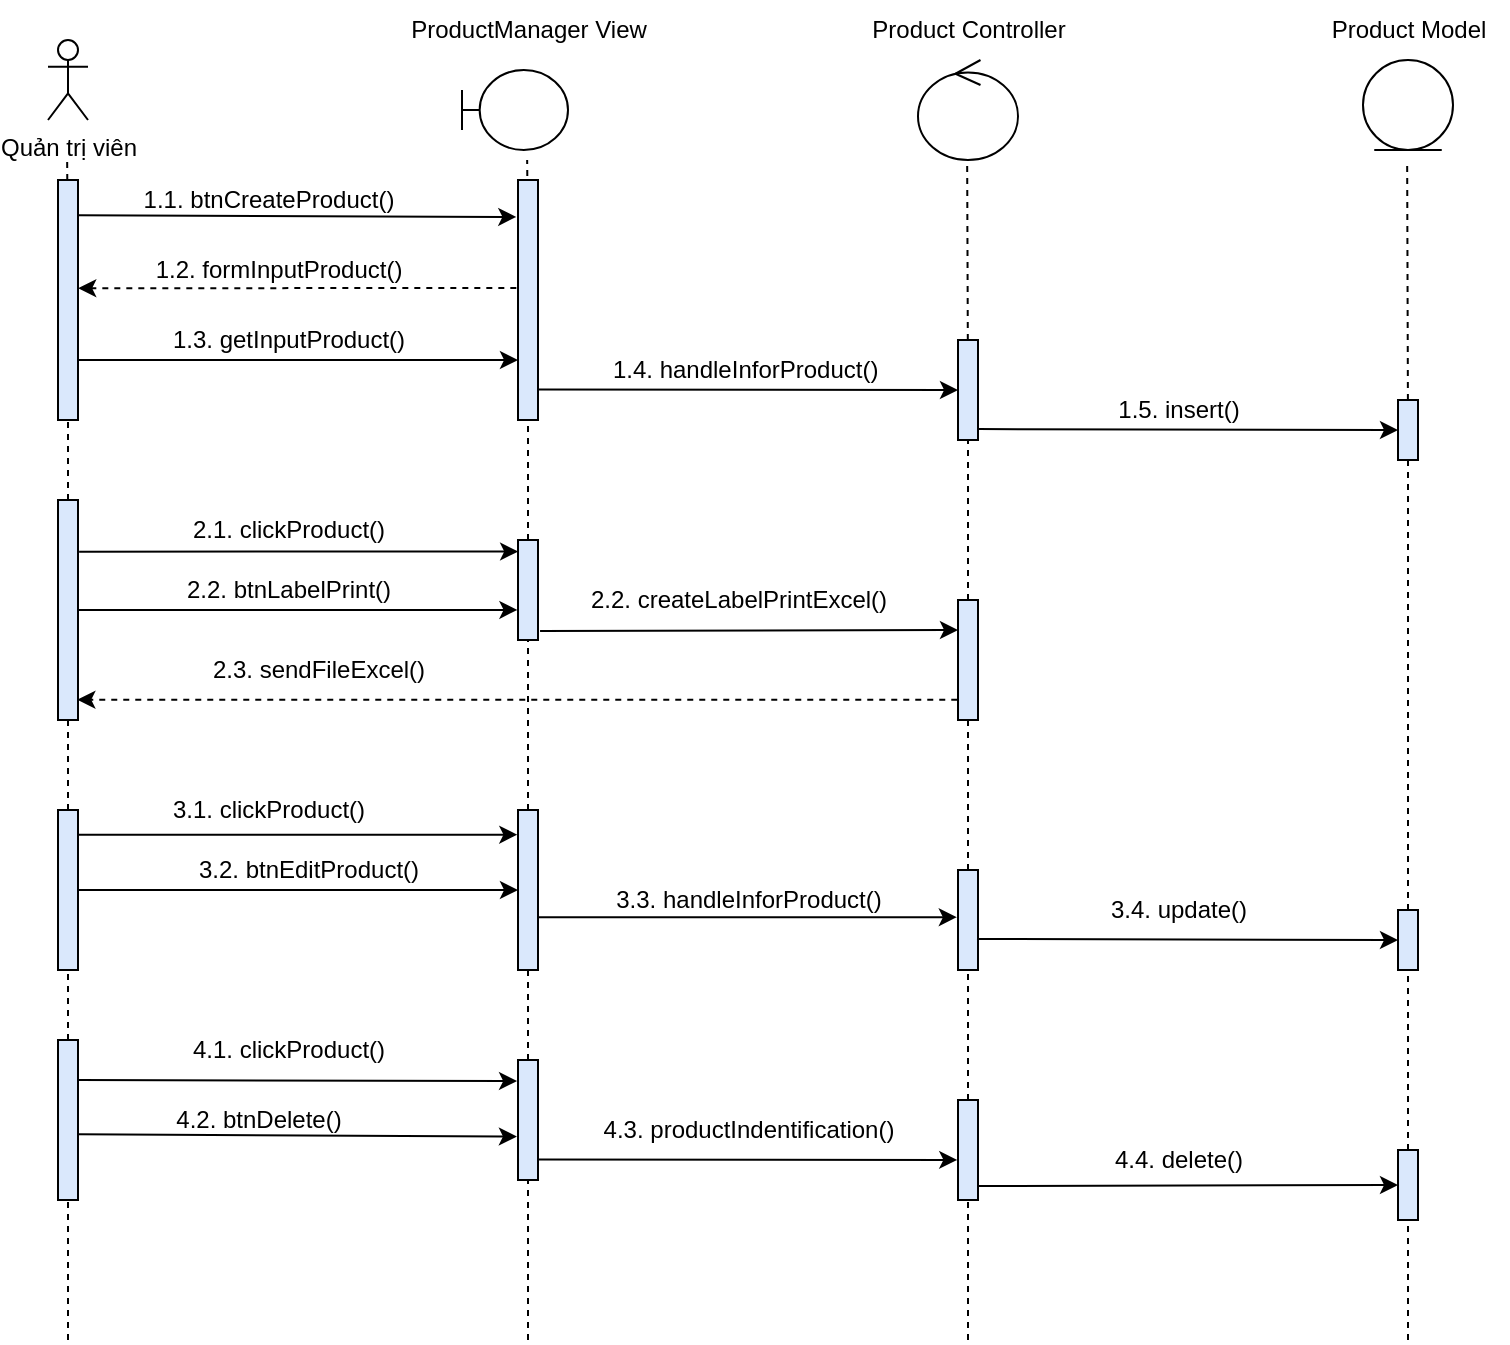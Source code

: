 <mxfile version="20.6.0" type="google"><diagram id="KfgxXv5icsf5Ew16Bws6" name="Trang-1"><mxGraphModel grid="1" page="1" gridSize="10" guides="1" tooltips="1" connect="1" arrows="1" fold="1" pageScale="1" pageWidth="827" pageHeight="1169" math="0" shadow="0"><root><mxCell id="0"/><mxCell id="1" parent="0"/><mxCell id="RIBhqkLaFPJIemrYLtE8-1" value="" style="endArrow=none;dashed=1;html=1;rounded=0;startArrow=none;" edge="1" parent="1" source="RIBhqkLaFPJIemrYLtE8-70" target="RIBhqkLaFPJIemrYLtE8-52"><mxGeometry width="50" height="50" relative="1" as="geometry"><mxPoint x="439.58" y="600.693" as="sourcePoint"/><mxPoint x="439.58" y="210" as="targetPoint"/></mxGeometry></mxCell><mxCell id="RIBhqkLaFPJIemrYLtE8-2" value="Quản trị viên" style="shape=umlActor;verticalLabelPosition=bottom;verticalAlign=top;html=1;outlineConnect=0;" vertex="1" parent="1"><mxGeometry x="200" y="150" width="20" height="40" as="geometry"/></mxCell><mxCell id="RIBhqkLaFPJIemrYLtE8-3" value="" style="endArrow=none;dashed=1;html=1;rounded=0;startArrow=none;" edge="1" parent="1" source="RIBhqkLaFPJIemrYLtE8-7"><mxGeometry width="50" height="50" relative="1" as="geometry"><mxPoint x="209.58" y="600.693" as="sourcePoint"/><mxPoint x="209.58" y="210" as="targetPoint"/></mxGeometry></mxCell><mxCell id="RIBhqkLaFPJIemrYLtE8-4" value="" style="endArrow=none;dashed=1;html=1;rounded=0;startArrow=none;" edge="1" parent="1" source="RIBhqkLaFPJIemrYLtE8-52"><mxGeometry width="50" height="50" relative="1" as="geometry"><mxPoint x="439.58" y="600.693" as="sourcePoint"/><mxPoint x="439.58" y="210" as="targetPoint"/></mxGeometry></mxCell><mxCell id="RIBhqkLaFPJIemrYLtE8-5" value="" style="endArrow=none;dashed=1;html=1;rounded=0;startArrow=none;" edge="1" parent="1" source="RIBhqkLaFPJIemrYLtE8-11"><mxGeometry width="50" height="50" relative="1" as="geometry"><mxPoint x="659.58" y="600.003" as="sourcePoint"/><mxPoint x="659.58" y="209.31" as="targetPoint"/></mxGeometry></mxCell><mxCell id="RIBhqkLaFPJIemrYLtE8-6" value="" style="endArrow=none;dashed=1;html=1;rounded=0;startArrow=none;" edge="1" parent="1" source="RIBhqkLaFPJIemrYLtE8-16"><mxGeometry width="50" height="50" relative="1" as="geometry"><mxPoint x="879.58" y="600.693" as="sourcePoint"/><mxPoint x="879.58" y="210" as="targetPoint"/></mxGeometry></mxCell><mxCell id="RIBhqkLaFPJIemrYLtE8-7" value="" style="rounded=0;whiteSpace=wrap;html=1;fillColor=#DAE8FC;" vertex="1" parent="1"><mxGeometry x="205" y="220" width="10" height="120" as="geometry"/></mxCell><mxCell id="RIBhqkLaFPJIemrYLtE8-8" value="" style="endArrow=none;dashed=1;html=1;rounded=0;startArrow=none;entryX=0.5;entryY=1;entryDx=0;entryDy=0;" edge="1" parent="1" source="RIBhqkLaFPJIemrYLtE8-68" target="RIBhqkLaFPJIemrYLtE8-7"><mxGeometry width="50" height="50" relative="1" as="geometry"><mxPoint x="210" y="650" as="sourcePoint"/><mxPoint x="210" y="390" as="targetPoint"/></mxGeometry></mxCell><mxCell id="RIBhqkLaFPJIemrYLtE8-9" value="" style="endArrow=classic;html=1;rounded=0;entryX=-0.085;entryY=0.154;entryDx=0;entryDy=0;entryPerimeter=0;exitX=1.007;exitY=0.147;exitDx=0;exitDy=0;exitPerimeter=0;" edge="1" parent="1" source="RIBhqkLaFPJIemrYLtE8-7" target="RIBhqkLaFPJIemrYLtE8-53"><mxGeometry width="50" height="50" relative="1" as="geometry"><mxPoint x="220" y="238" as="sourcePoint"/><mxPoint x="430" y="238" as="targetPoint"/></mxGeometry></mxCell><mxCell id="RIBhqkLaFPJIemrYLtE8-10" value="1.1. btnCreateProduct()" style="text;html=1;align=center;verticalAlign=middle;resizable=0;points=[];autosize=1;strokeColor=none;fillColor=none;" vertex="1" parent="1"><mxGeometry x="240" y="220" width="140" height="20" as="geometry"/></mxCell><mxCell id="RIBhqkLaFPJIemrYLtE8-11" value="" style="rounded=0;whiteSpace=wrap;html=1;fillColor=#DAE8FC;" vertex="1" parent="1"><mxGeometry x="655" y="300" width="10" height="50" as="geometry"/></mxCell><mxCell id="RIBhqkLaFPJIemrYLtE8-12" value="" style="endArrow=none;dashed=1;html=1;rounded=0;startArrow=none;entryX=0.5;entryY=1;entryDx=0;entryDy=0;" edge="1" parent="1" source="m-fB6N-yUe0HPL09H3do-1" target="RIBhqkLaFPJIemrYLtE8-11"><mxGeometry width="50" height="50" relative="1" as="geometry"><mxPoint x="660" y="650" as="sourcePoint"/><mxPoint x="660" y="390" as="targetPoint"/></mxGeometry></mxCell><mxCell id="RIBhqkLaFPJIemrYLtE8-16" value="" style="rounded=0;whiteSpace=wrap;html=1;fillColor=#DAE8FC;" vertex="1" parent="1"><mxGeometry x="875" y="330" width="10" height="30" as="geometry"/></mxCell><mxCell id="RIBhqkLaFPJIemrYLtE8-17" value="" style="endArrow=none;dashed=1;html=1;rounded=0;startArrow=none;" edge="1" parent="1" source="m-fB6N-yUe0HPL09H3do-21" target="RIBhqkLaFPJIemrYLtE8-16"><mxGeometry width="50" height="50" relative="1" as="geometry"><mxPoint x="880" y="600" as="sourcePoint"/><mxPoint x="879.58" y="210" as="targetPoint"/></mxGeometry></mxCell><mxCell id="RIBhqkLaFPJIemrYLtE8-19" value="" style="shape=umlBoundary;whiteSpace=wrap;html=1;" vertex="1" parent="1"><mxGeometry x="407" y="165" width="53" height="40" as="geometry"/></mxCell><mxCell id="RIBhqkLaFPJIemrYLtE8-20" value="ProductManager View" style="text;html=1;align=center;verticalAlign=middle;resizable=0;points=[];autosize=1;strokeColor=none;fillColor=none;" vertex="1" parent="1"><mxGeometry x="375" y="135" width="130" height="20" as="geometry"/></mxCell><mxCell id="RIBhqkLaFPJIemrYLtE8-21" value="Product Controller" style="text;html=1;align=center;verticalAlign=middle;resizable=0;points=[];autosize=1;strokeColor=none;fillColor=none;" vertex="1" parent="1"><mxGeometry x="600" y="130" width="120" height="30" as="geometry"/></mxCell><mxCell id="RIBhqkLaFPJIemrYLtE8-22" value="" style="ellipse;shape=umlControl;whiteSpace=wrap;html=1;" vertex="1" parent="1"><mxGeometry x="635" y="160" width="50" height="50" as="geometry"/></mxCell><mxCell id="RIBhqkLaFPJIemrYLtE8-23" value="Product Model" style="text;html=1;align=center;verticalAlign=middle;resizable=0;points=[];autosize=1;strokeColor=none;fillColor=none;" vertex="1" parent="1"><mxGeometry x="830" y="130" width="100" height="30" as="geometry"/></mxCell><mxCell id="RIBhqkLaFPJIemrYLtE8-24" value="" style="ellipse;shape=umlEntity;whiteSpace=wrap;html=1;" vertex="1" parent="1"><mxGeometry x="857.5" y="160" width="45" height="45" as="geometry"/></mxCell><mxCell id="RIBhqkLaFPJIemrYLtE8-52" value="" style="rounded=0;whiteSpace=wrap;html=1;fillColor=#DAE8FC;" vertex="1" parent="1"><mxGeometry x="435" y="230" width="10" height="50" as="geometry"/></mxCell><mxCell id="RIBhqkLaFPJIemrYLtE8-53" value="" style="rounded=0;whiteSpace=wrap;html=1;fillColor=#DAE8FC;" vertex="1" parent="1"><mxGeometry x="435" y="220" width="10" height="120" as="geometry"/></mxCell><mxCell id="RIBhqkLaFPJIemrYLtE8-59" value="" style="endArrow=classic;html=1;rounded=0;dashed=1;exitX=-0.084;exitY=0.45;exitDx=0;exitDy=0;exitPerimeter=0;entryX=1.011;entryY=0.451;entryDx=0;entryDy=0;entryPerimeter=0;" edge="1" parent="1" source="RIBhqkLaFPJIemrYLtE8-53" target="RIBhqkLaFPJIemrYLtE8-7"><mxGeometry width="50" height="50" relative="1" as="geometry"><mxPoint x="430" y="273" as="sourcePoint"/><mxPoint x="220" y="273" as="targetPoint"/></mxGeometry></mxCell><mxCell id="RIBhqkLaFPJIemrYLtE8-60" value="1.2. formInputProduct()" style="text;html=1;align=center;verticalAlign=middle;resizable=0;points=[];autosize=1;strokeColor=none;fillColor=none;fontSize=12;" vertex="1" parent="1"><mxGeometry x="240" y="250" width="150" height="30" as="geometry"/></mxCell><mxCell id="RIBhqkLaFPJIemrYLtE8-62" value="" style="endArrow=classic;html=1;rounded=0;fontSize=11;exitX=1;exitY=0.75;exitDx=0;exitDy=0;entryX=0;entryY=0.75;entryDx=0;entryDy=0;" edge="1" parent="1" source="RIBhqkLaFPJIemrYLtE8-7" target="RIBhqkLaFPJIemrYLtE8-53"><mxGeometry width="50" height="50" relative="1" as="geometry"><mxPoint x="220" y="305" as="sourcePoint"/><mxPoint x="430" y="305" as="targetPoint"/></mxGeometry></mxCell><mxCell id="RIBhqkLaFPJIemrYLtE8-63" value="1.3. getInputProduct()" style="text;html=1;align=center;verticalAlign=middle;resizable=0;points=[];autosize=1;strokeColor=none;fillColor=none;fontSize=12;" vertex="1" parent="1"><mxGeometry x="250" y="285" width="140" height="30" as="geometry"/></mxCell><mxCell id="RIBhqkLaFPJIemrYLtE8-64" value="" style="endArrow=classic;html=1;rounded=0;fontSize=12;exitX=1.033;exitY=0.873;exitDx=0;exitDy=0;exitPerimeter=0;entryX=0;entryY=0.5;entryDx=0;entryDy=0;" edge="1" parent="1" source="RIBhqkLaFPJIemrYLtE8-53" target="RIBhqkLaFPJIemrYLtE8-11"><mxGeometry width="50" height="50" relative="1" as="geometry"><mxPoint x="450" y="310" as="sourcePoint"/><mxPoint x="650" y="310" as="targetPoint"/></mxGeometry></mxCell><mxCell id="RIBhqkLaFPJIemrYLtE8-65" value="1.4. handleInforProduct()&amp;nbsp;" style="text;html=1;align=center;verticalAlign=middle;resizable=0;points=[];autosize=1;strokeColor=none;fillColor=none;fontSize=12;" vertex="1" parent="1"><mxGeometry x="475" y="305" width="150" height="20" as="geometry"/></mxCell><mxCell id="RIBhqkLaFPJIemrYLtE8-66" value="" style="endArrow=classic;html=1;rounded=0;fontSize=12;exitX=1.042;exitY=0.891;exitDx=0;exitDy=0;entryX=0;entryY=0.5;entryDx=0;entryDy=0;exitPerimeter=0;" edge="1" parent="1" source="RIBhqkLaFPJIemrYLtE8-11" target="RIBhqkLaFPJIemrYLtE8-16"><mxGeometry width="50" height="50" relative="1" as="geometry"><mxPoint x="670" y="310" as="sourcePoint"/><mxPoint x="850" y="340" as="targetPoint"/></mxGeometry></mxCell><mxCell id="RIBhqkLaFPJIemrYLtE8-67" value="1.5. insert()" style="text;html=1;align=center;verticalAlign=middle;resizable=0;points=[];autosize=1;strokeColor=none;fillColor=none;fontSize=12;" vertex="1" parent="1"><mxGeometry x="725" y="320" width="80" height="30" as="geometry"/></mxCell><mxCell id="RIBhqkLaFPJIemrYLtE8-68" value="" style="rounded=0;whiteSpace=wrap;html=1;fillColor=#DAE8FC;" vertex="1" parent="1"><mxGeometry x="205" y="380" width="10" height="110" as="geometry"/></mxCell><mxCell id="RIBhqkLaFPJIemrYLtE8-69" value="" style="endArrow=none;dashed=1;html=1;rounded=0;startArrow=none;" edge="1" parent="1" source="m-fB6N-yUe0HPL09H3do-8" target="RIBhqkLaFPJIemrYLtE8-68"><mxGeometry width="50" height="50" relative="1" as="geometry"><mxPoint x="210" y="650" as="sourcePoint"/><mxPoint x="210" y="390" as="targetPoint"/></mxGeometry></mxCell><mxCell id="RIBhqkLaFPJIemrYLtE8-70" value="" style="rounded=0;whiteSpace=wrap;html=1;fillColor=#DAE8FC;" vertex="1" parent="1"><mxGeometry x="435" y="400" width="10" height="50" as="geometry"/></mxCell><mxCell id="RIBhqkLaFPJIemrYLtE8-71" value="" style="endArrow=none;dashed=1;html=1;rounded=0;startArrow=none;" edge="1" parent="1" source="m-fB6N-yUe0HPL09H3do-10" target="RIBhqkLaFPJIemrYLtE8-70"><mxGeometry width="50" height="50" relative="1" as="geometry"><mxPoint x="439.58" y="650.693" as="sourcePoint"/><mxPoint x="439.97" y="330" as="targetPoint"/></mxGeometry></mxCell><mxCell id="RIBhqkLaFPJIemrYLtE8-72" value="" style="endArrow=classic;html=1;rounded=0;fontSize=12;entryX=0.007;entryY=0.115;entryDx=0;entryDy=0;exitX=1.056;exitY=0.235;exitDx=0;exitDy=0;exitPerimeter=0;entryPerimeter=0;" edge="1" parent="1" source="RIBhqkLaFPJIemrYLtE8-68" target="RIBhqkLaFPJIemrYLtE8-70"><mxGeometry width="50" height="50" relative="1" as="geometry"><mxPoint x="220" y="415" as="sourcePoint"/><mxPoint x="430" y="415" as="targetPoint"/></mxGeometry></mxCell><mxCell id="RIBhqkLaFPJIemrYLtE8-73" value="2.1. clickProduct()" style="text;html=1;align=center;verticalAlign=middle;resizable=0;points=[];autosize=1;strokeColor=none;fillColor=none;fontSize=12;" vertex="1" parent="1"><mxGeometry x="265" y="385" width="110" height="20" as="geometry"/></mxCell><mxCell id="m-fB6N-yUe0HPL09H3do-1" value="" style="rounded=0;whiteSpace=wrap;html=1;fillColor=#DAE8FC;" vertex="1" parent="1"><mxGeometry x="655" y="430" width="10" height="60" as="geometry"/></mxCell><mxCell id="m-fB6N-yUe0HPL09H3do-2" value="" style="endArrow=none;dashed=1;html=1;rounded=0;startArrow=none;" edge="1" parent="1" source="m-fB6N-yUe0HPL09H3do-17" target="m-fB6N-yUe0HPL09H3do-1"><mxGeometry width="50" height="50" relative="1" as="geometry"><mxPoint x="660" y="650" as="sourcePoint"/><mxPoint x="660" y="390" as="targetPoint"/></mxGeometry></mxCell><mxCell id="m-fB6N-yUe0HPL09H3do-3" value="" style="endArrow=classic;html=1;rounded=0;exitX=1.103;exitY=0.909;exitDx=0;exitDy=0;exitPerimeter=0;entryX=0;entryY=0.25;entryDx=0;entryDy=0;" edge="1" parent="1" source="RIBhqkLaFPJIemrYLtE8-70" target="m-fB6N-yUe0HPL09H3do-1"><mxGeometry width="50" height="50" relative="1" as="geometry"><mxPoint x="450" y="416" as="sourcePoint"/><mxPoint x="650" y="446" as="targetPoint"/><Array as="points"/></mxGeometry></mxCell><mxCell id="m-fB6N-yUe0HPL09H3do-4" value="2.2. createLabelPrintExcel()" style="text;html=1;align=center;verticalAlign=middle;resizable=0;points=[];autosize=1;strokeColor=none;fillColor=none;" vertex="1" parent="1"><mxGeometry x="460" y="415" width="170" height="30" as="geometry"/></mxCell><mxCell id="m-fB6N-yUe0HPL09H3do-6" value="" style="endArrow=classic;html=1;rounded=0;dashed=1;exitX=-0.037;exitY=0.832;exitDx=0;exitDy=0;exitPerimeter=0;entryX=0.967;entryY=0.908;entryDx=0;entryDy=0;entryPerimeter=0;" edge="1" parent="1" source="m-fB6N-yUe0HPL09H3do-1" target="RIBhqkLaFPJIemrYLtE8-68"><mxGeometry width="50" height="50" relative="1" as="geometry"><mxPoint x="650" y="470" as="sourcePoint"/><mxPoint x="220" y="480" as="targetPoint"/><Array as="points"/></mxGeometry></mxCell><mxCell id="m-fB6N-yUe0HPL09H3do-7" value="2.3. sendFileExcel()" style="text;html=1;align=center;verticalAlign=middle;resizable=0;points=[];autosize=1;strokeColor=none;fillColor=none;" vertex="1" parent="1"><mxGeometry x="275" y="455" width="120" height="20" as="geometry"/></mxCell><mxCell id="m-fB6N-yUe0HPL09H3do-8" value="" style="rounded=0;whiteSpace=wrap;html=1;fillColor=#DAE8FC;" vertex="1" parent="1"><mxGeometry x="205" y="535" width="10" height="80" as="geometry"/></mxCell><mxCell id="m-fB6N-yUe0HPL09H3do-9" value="" style="endArrow=none;dashed=1;html=1;rounded=0;startArrow=none;" edge="1" parent="1" target="m-fB6N-yUe0HPL09H3do-8"><mxGeometry width="50" height="50" relative="1" as="geometry"><mxPoint x="210" y="800" as="sourcePoint"/><mxPoint x="210" y="490.0" as="targetPoint"/></mxGeometry></mxCell><mxCell id="m-fB6N-yUe0HPL09H3do-10" value="" style="rounded=0;whiteSpace=wrap;html=1;fillColor=#DAE8FC;" vertex="1" parent="1"><mxGeometry x="435" y="535" width="10" height="80" as="geometry"/></mxCell><mxCell id="m-fB6N-yUe0HPL09H3do-11" value="" style="endArrow=none;dashed=1;html=1;rounded=0;startArrow=none;" edge="1" parent="1" source="m-fB6N-yUe0HPL09H3do-30" target="m-fB6N-yUe0HPL09H3do-10"><mxGeometry width="50" height="50" relative="1" as="geometry"><mxPoint x="440" y="770" as="sourcePoint"/><mxPoint x="439.982" y="430.0" as="targetPoint"/></mxGeometry></mxCell><mxCell id="m-fB6N-yUe0HPL09H3do-12" value="" style="endArrow=classic;html=1;rounded=0;exitX=1.019;exitY=0.154;exitDx=0;exitDy=0;exitPerimeter=0;entryX=-0.034;entryY=0.154;entryDx=0;entryDy=0;entryPerimeter=0;" edge="1" parent="1" source="m-fB6N-yUe0HPL09H3do-8" target="m-fB6N-yUe0HPL09H3do-10"><mxGeometry width="50" height="50" relative="1" as="geometry"><mxPoint x="400" y="605" as="sourcePoint"/><mxPoint x="430" y="545" as="targetPoint"/></mxGeometry></mxCell><mxCell id="m-fB6N-yUe0HPL09H3do-13" value="3.1. clickProduct()" style="text;html=1;align=center;verticalAlign=middle;resizable=0;points=[];autosize=1;strokeColor=none;fillColor=none;" vertex="1" parent="1"><mxGeometry x="255" y="525" width="110" height="20" as="geometry"/></mxCell><mxCell id="m-fB6N-yUe0HPL09H3do-15" value="" style="endArrow=classic;html=1;rounded=0;exitX=1;exitY=0.5;exitDx=0;exitDy=0;entryX=0;entryY=0.5;entryDx=0;entryDy=0;" edge="1" parent="1" source="m-fB6N-yUe0HPL09H3do-8" target="m-fB6N-yUe0HPL09H3do-10"><mxGeometry width="50" height="50" relative="1" as="geometry"><mxPoint x="420" y="595" as="sourcePoint"/><mxPoint x="470" y="545" as="targetPoint"/></mxGeometry></mxCell><mxCell id="m-fB6N-yUe0HPL09H3do-16" value="3.2. btnEditProduct()" style="text;html=1;align=center;verticalAlign=middle;resizable=0;points=[];autosize=1;strokeColor=none;fillColor=none;" vertex="1" parent="1"><mxGeometry x="265" y="550" width="130" height="30" as="geometry"/></mxCell><mxCell id="m-fB6N-yUe0HPL09H3do-17" value="" style="rounded=0;whiteSpace=wrap;html=1;fillColor=#DAE8FC;" vertex="1" parent="1"><mxGeometry x="655" y="565" width="10" height="50" as="geometry"/></mxCell><mxCell id="m-fB6N-yUe0HPL09H3do-18" value="" style="endArrow=none;dashed=1;html=1;rounded=0;startArrow=none;" edge="1" parent="1" source="m-fB6N-yUe0HPL09H3do-36" target="m-fB6N-yUe0HPL09H3do-17"><mxGeometry width="50" height="50" relative="1" as="geometry"><mxPoint x="660" y="770" as="sourcePoint"/><mxPoint x="660" y="480" as="targetPoint"/></mxGeometry></mxCell><mxCell id="m-fB6N-yUe0HPL09H3do-19" value="" style="endArrow=classic;html=1;rounded=0;exitX=1.011;exitY=0.671;exitDx=0;exitDy=0;exitPerimeter=0;entryX=-0.058;entryY=0.472;entryDx=0;entryDy=0;entryPerimeter=0;" edge="1" parent="1" source="m-fB6N-yUe0HPL09H3do-10" target="m-fB6N-yUe0HPL09H3do-17"><mxGeometry width="50" height="50" relative="1" as="geometry"><mxPoint x="450" y="585" as="sourcePoint"/><mxPoint x="650" y="585" as="targetPoint"/></mxGeometry></mxCell><mxCell id="m-fB6N-yUe0HPL09H3do-20" value="3.3. handleInforProduct()" style="text;html=1;align=center;verticalAlign=middle;resizable=0;points=[];autosize=1;strokeColor=none;fillColor=none;" vertex="1" parent="1"><mxGeometry x="470" y="565" width="160" height="30" as="geometry"/></mxCell><mxCell id="m-fB6N-yUe0HPL09H3do-21" value="" style="rounded=0;whiteSpace=wrap;html=1;fillColor=#DAE8FC;" vertex="1" parent="1"><mxGeometry x="875" y="585" width="10" height="30" as="geometry"/></mxCell><mxCell id="m-fB6N-yUe0HPL09H3do-22" value="" style="endArrow=none;dashed=1;html=1;rounded=0;startArrow=none;entryX=0.5;entryY=1;entryDx=0;entryDy=0;" edge="1" parent="1" source="m-fB6N-yUe0HPL09H3do-39" target="m-fB6N-yUe0HPL09H3do-21"><mxGeometry width="50" height="50" relative="1" as="geometry"><mxPoint x="880" y="800" as="sourcePoint"/><mxPoint x="880" y="630" as="targetPoint"/></mxGeometry></mxCell><mxCell id="m-fB6N-yUe0HPL09H3do-23" value="" style="endArrow=classic;html=1;rounded=0;exitX=0.949;exitY=0.69;exitDx=0;exitDy=0;entryX=0;entryY=0.5;entryDx=0;entryDy=0;exitPerimeter=0;" edge="1" parent="1" source="m-fB6N-yUe0HPL09H3do-17" target="m-fB6N-yUe0HPL09H3do-21"><mxGeometry width="50" height="50" relative="1" as="geometry"><mxPoint x="510" y="495" as="sourcePoint"/><mxPoint x="560" y="445" as="targetPoint"/></mxGeometry></mxCell><mxCell id="m-fB6N-yUe0HPL09H3do-24" value="3.4. update()" style="text;html=1;align=center;verticalAlign=middle;resizable=0;points=[];autosize=1;strokeColor=none;fillColor=none;" vertex="1" parent="1"><mxGeometry x="720" y="570" width="90" height="30" as="geometry"/></mxCell><mxCell id="m-fB6N-yUe0HPL09H3do-25" value="" style="endArrow=classic;html=1;rounded=0;entryX=-0.028;entryY=0.699;entryDx=0;entryDy=0;entryPerimeter=0;exitX=1;exitY=0.5;exitDx=0;exitDy=0;" edge="1" parent="1" source="RIBhqkLaFPJIemrYLtE8-68" target="RIBhqkLaFPJIemrYLtE8-70"><mxGeometry width="50" height="50" relative="1" as="geometry"><mxPoint x="220" y="430" as="sourcePoint"/><mxPoint x="265" y="390" as="targetPoint"/></mxGeometry></mxCell><mxCell id="m-fB6N-yUe0HPL09H3do-26" value="2.2. btnLabelPrint()" style="text;html=1;align=center;verticalAlign=middle;resizable=0;points=[];autosize=1;strokeColor=none;fillColor=none;" vertex="1" parent="1"><mxGeometry x="255" y="410" width="130" height="30" as="geometry"/></mxCell><mxCell id="m-fB6N-yUe0HPL09H3do-28" value="" style="rounded=0;whiteSpace=wrap;html=1;fillColor=#DAE8FC;" vertex="1" parent="1"><mxGeometry x="205" y="650" width="10" height="80" as="geometry"/></mxCell><mxCell id="m-fB6N-yUe0HPL09H3do-29" value="" style="endArrow=classic;html=1;rounded=0;exitX=1;exitY=0.25;exitDx=0;exitDy=0;entryX=-0.047;entryY=0.176;entryDx=0;entryDy=0;entryPerimeter=0;" edge="1" parent="1" source="m-fB6N-yUe0HPL09H3do-28" target="m-fB6N-yUe0HPL09H3do-30"><mxGeometry width="50" height="50" relative="1" as="geometry"><mxPoint x="410" y="630" as="sourcePoint"/><mxPoint x="430" y="670" as="targetPoint"/></mxGeometry></mxCell><mxCell id="m-fB6N-yUe0HPL09H3do-30" value="" style="rounded=0;whiteSpace=wrap;html=1;fillColor=#DAE8FC;" vertex="1" parent="1"><mxGeometry x="435" y="660" width="10" height="60" as="geometry"/></mxCell><mxCell id="m-fB6N-yUe0HPL09H3do-31" value="" style="endArrow=none;dashed=1;html=1;rounded=0;" edge="1" parent="1" target="m-fB6N-yUe0HPL09H3do-30"><mxGeometry width="50" height="50" relative="1" as="geometry"><mxPoint x="440" y="800" as="sourcePoint"/><mxPoint x="440" y="630.0" as="targetPoint"/></mxGeometry></mxCell><mxCell id="m-fB6N-yUe0HPL09H3do-33" value="4.1. clickProduct()" style="text;html=1;align=center;verticalAlign=middle;resizable=0;points=[];autosize=1;strokeColor=none;fillColor=none;" vertex="1" parent="1"><mxGeometry x="265" y="645" width="110" height="20" as="geometry"/></mxCell><mxCell id="m-fB6N-yUe0HPL09H3do-34" value="" style="endArrow=classic;html=1;rounded=0;entryX=-0.054;entryY=0.638;entryDx=0;entryDy=0;exitX=1.015;exitY=0.589;exitDx=0;exitDy=0;exitPerimeter=0;entryPerimeter=0;" edge="1" parent="1" source="m-fB6N-yUe0HPL09H3do-28" target="m-fB6N-yUe0HPL09H3do-30"><mxGeometry width="50" height="50" relative="1" as="geometry"><mxPoint x="220" y="697" as="sourcePoint"/><mxPoint x="460" y="580" as="targetPoint"/></mxGeometry></mxCell><mxCell id="m-fB6N-yUe0HPL09H3do-35" value="4.2. btnDelete()" style="text;html=1;align=center;verticalAlign=middle;resizable=0;points=[];autosize=1;strokeColor=none;fillColor=none;" vertex="1" parent="1"><mxGeometry x="255" y="680" width="100" height="20" as="geometry"/></mxCell><mxCell id="m-fB6N-yUe0HPL09H3do-37" value="" style="endArrow=classic;html=1;rounded=0;exitX=0.975;exitY=0.829;exitDx=0;exitDy=0;exitPerimeter=0;entryX=-0.036;entryY=0.599;entryDx=0;entryDy=0;entryPerimeter=0;" edge="1" parent="1" source="m-fB6N-yUe0HPL09H3do-30" target="m-fB6N-yUe0HPL09H3do-36"><mxGeometry width="50" height="50" relative="1" as="geometry"><mxPoint x="550" y="650" as="sourcePoint"/><mxPoint x="600" y="600" as="targetPoint"/></mxGeometry></mxCell><mxCell id="m-fB6N-yUe0HPL09H3do-38" value="4.3. productIndentification()" style="text;html=1;align=center;verticalAlign=middle;resizable=0;points=[];autosize=1;strokeColor=none;fillColor=none;" vertex="1" parent="1"><mxGeometry x="465" y="680" width="170" height="30" as="geometry"/></mxCell><mxCell id="m-fB6N-yUe0HPL09H3do-39" value="" style="rounded=0;whiteSpace=wrap;html=1;fillColor=#DAE8FC;" vertex="1" parent="1"><mxGeometry x="875" y="705" width="10" height="35" as="geometry"/></mxCell><mxCell id="m-fB6N-yUe0HPL09H3do-40" value="" style="endArrow=none;dashed=1;html=1;rounded=0;startArrow=none;" edge="1" parent="1" target="m-fB6N-yUe0HPL09H3do-39"><mxGeometry width="50" height="50" relative="1" as="geometry"><mxPoint x="880" y="800" as="sourcePoint"/><mxPoint x="880" y="620.0" as="targetPoint"/></mxGeometry></mxCell><mxCell id="m-fB6N-yUe0HPL09H3do-41" value="" style="endArrow=classic;html=1;rounded=0;exitX=0.985;exitY=0.86;exitDx=0;exitDy=0;exitPerimeter=0;entryX=0;entryY=0.5;entryDx=0;entryDy=0;" edge="1" parent="1" source="m-fB6N-yUe0HPL09H3do-36" target="m-fB6N-yUe0HPL09H3do-39"><mxGeometry width="50" height="50" relative="1" as="geometry"><mxPoint x="550" y="650" as="sourcePoint"/><mxPoint x="600" y="600" as="targetPoint"/></mxGeometry></mxCell><mxCell id="m-fB6N-yUe0HPL09H3do-42" value="4.4. delete()" style="text;html=1;align=center;verticalAlign=middle;resizable=0;points=[];autosize=1;strokeColor=none;fillColor=none;" vertex="1" parent="1"><mxGeometry x="720" y="695" width="90" height="30" as="geometry"/></mxCell><mxCell id="m-fB6N-yUe0HPL09H3do-36" value="" style="rounded=0;whiteSpace=wrap;html=1;fillColor=#DAE8FC;" vertex="1" parent="1"><mxGeometry x="655" y="680" width="10" height="50" as="geometry"/></mxCell><mxCell id="3jt1gm0yYhClqp9mH1NV-4" value="" style="endArrow=none;dashed=1;html=1;rounded=0;startArrow=none;" edge="1" parent="1" target="m-fB6N-yUe0HPL09H3do-36"><mxGeometry width="50" height="50" relative="1" as="geometry"><mxPoint x="660" y="800" as="sourcePoint"/><mxPoint x="660" y="630" as="targetPoint"/></mxGeometry></mxCell></root></mxGraphModel></diagram></mxfile>